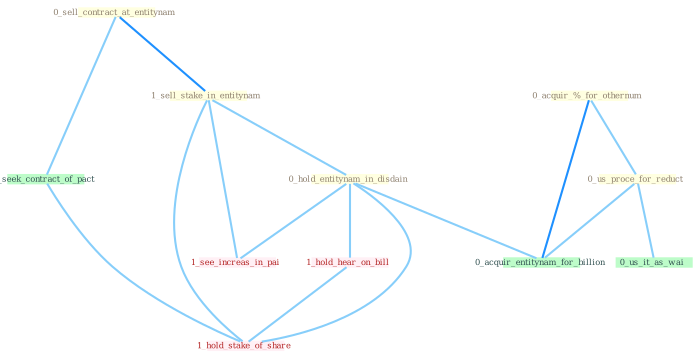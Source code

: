 Graph G{ 
    node
    [shape=polygon,style=filled,width=.5,height=.06,color="#BDFCC9",fixedsize=true,fontsize=4,
    fontcolor="#2f4f4f"];
    {node
    [color="#ffffe0", fontcolor="#8b7d6b"] "0_sell_contract_at_entitynam " "0_acquir_%_for_othernum " "1_sell_stake_in_entitynam " "0_us_proce_for_reduct " "0_hold_entitynam_in_disdain "}
{node [color="#fff0f5", fontcolor="#b22222"] "1_see_increas_in_pai " "1_hold_hear_on_bill " "1_hold_stake_of_share "}
edge [color="#B0E2FF"];

	"0_sell_contract_at_entitynam " -- "1_sell_stake_in_entitynam " [w="2", color="#1e90ff" , len=0.8];
	"0_sell_contract_at_entitynam " -- "0_seek_contract_of_pact " [w="1", color="#87cefa" ];
	"0_acquir_%_for_othernum " -- "0_us_proce_for_reduct " [w="1", color="#87cefa" ];
	"0_acquir_%_for_othernum " -- "0_acquir_entitynam_for_billion " [w="2", color="#1e90ff" , len=0.8];
	"1_sell_stake_in_entitynam " -- "0_hold_entitynam_in_disdain " [w="1", color="#87cefa" ];
	"1_sell_stake_in_entitynam " -- "1_see_increas_in_pai " [w="1", color="#87cefa" ];
	"1_sell_stake_in_entitynam " -- "1_hold_stake_of_share " [w="1", color="#87cefa" ];
	"0_us_proce_for_reduct " -- "0_us_it_as_wai " [w="1", color="#87cefa" ];
	"0_us_proce_for_reduct " -- "0_acquir_entitynam_for_billion " [w="1", color="#87cefa" ];
	"0_hold_entitynam_in_disdain " -- "0_acquir_entitynam_for_billion " [w="1", color="#87cefa" ];
	"0_hold_entitynam_in_disdain " -- "1_see_increas_in_pai " [w="1", color="#87cefa" ];
	"0_hold_entitynam_in_disdain " -- "1_hold_hear_on_bill " [w="1", color="#87cefa" ];
	"0_hold_entitynam_in_disdain " -- "1_hold_stake_of_share " [w="1", color="#87cefa" ];
	"0_seek_contract_of_pact " -- "1_hold_stake_of_share " [w="1", color="#87cefa" ];
	"1_hold_hear_on_bill " -- "1_hold_stake_of_share " [w="1", color="#87cefa" ];
}